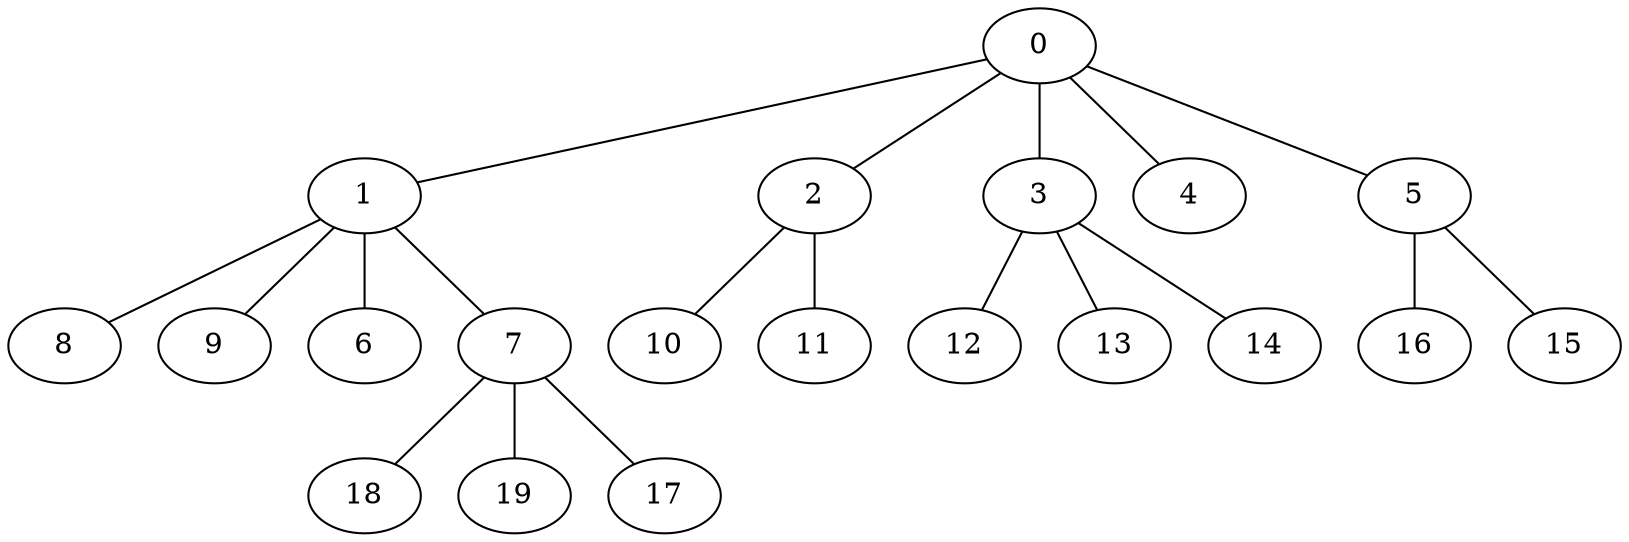 
graph graphname {
    0 -- 1
0 -- 2
0 -- 3
0 -- 4
0 -- 5
1 -- 8
1 -- 9
1 -- 6
1 -- 7
2 -- 10
2 -- 11
3 -- 12
3 -- 13
3 -- 14
5 -- 16
5 -- 15
7 -- 18
7 -- 19
7 -- 17

}
